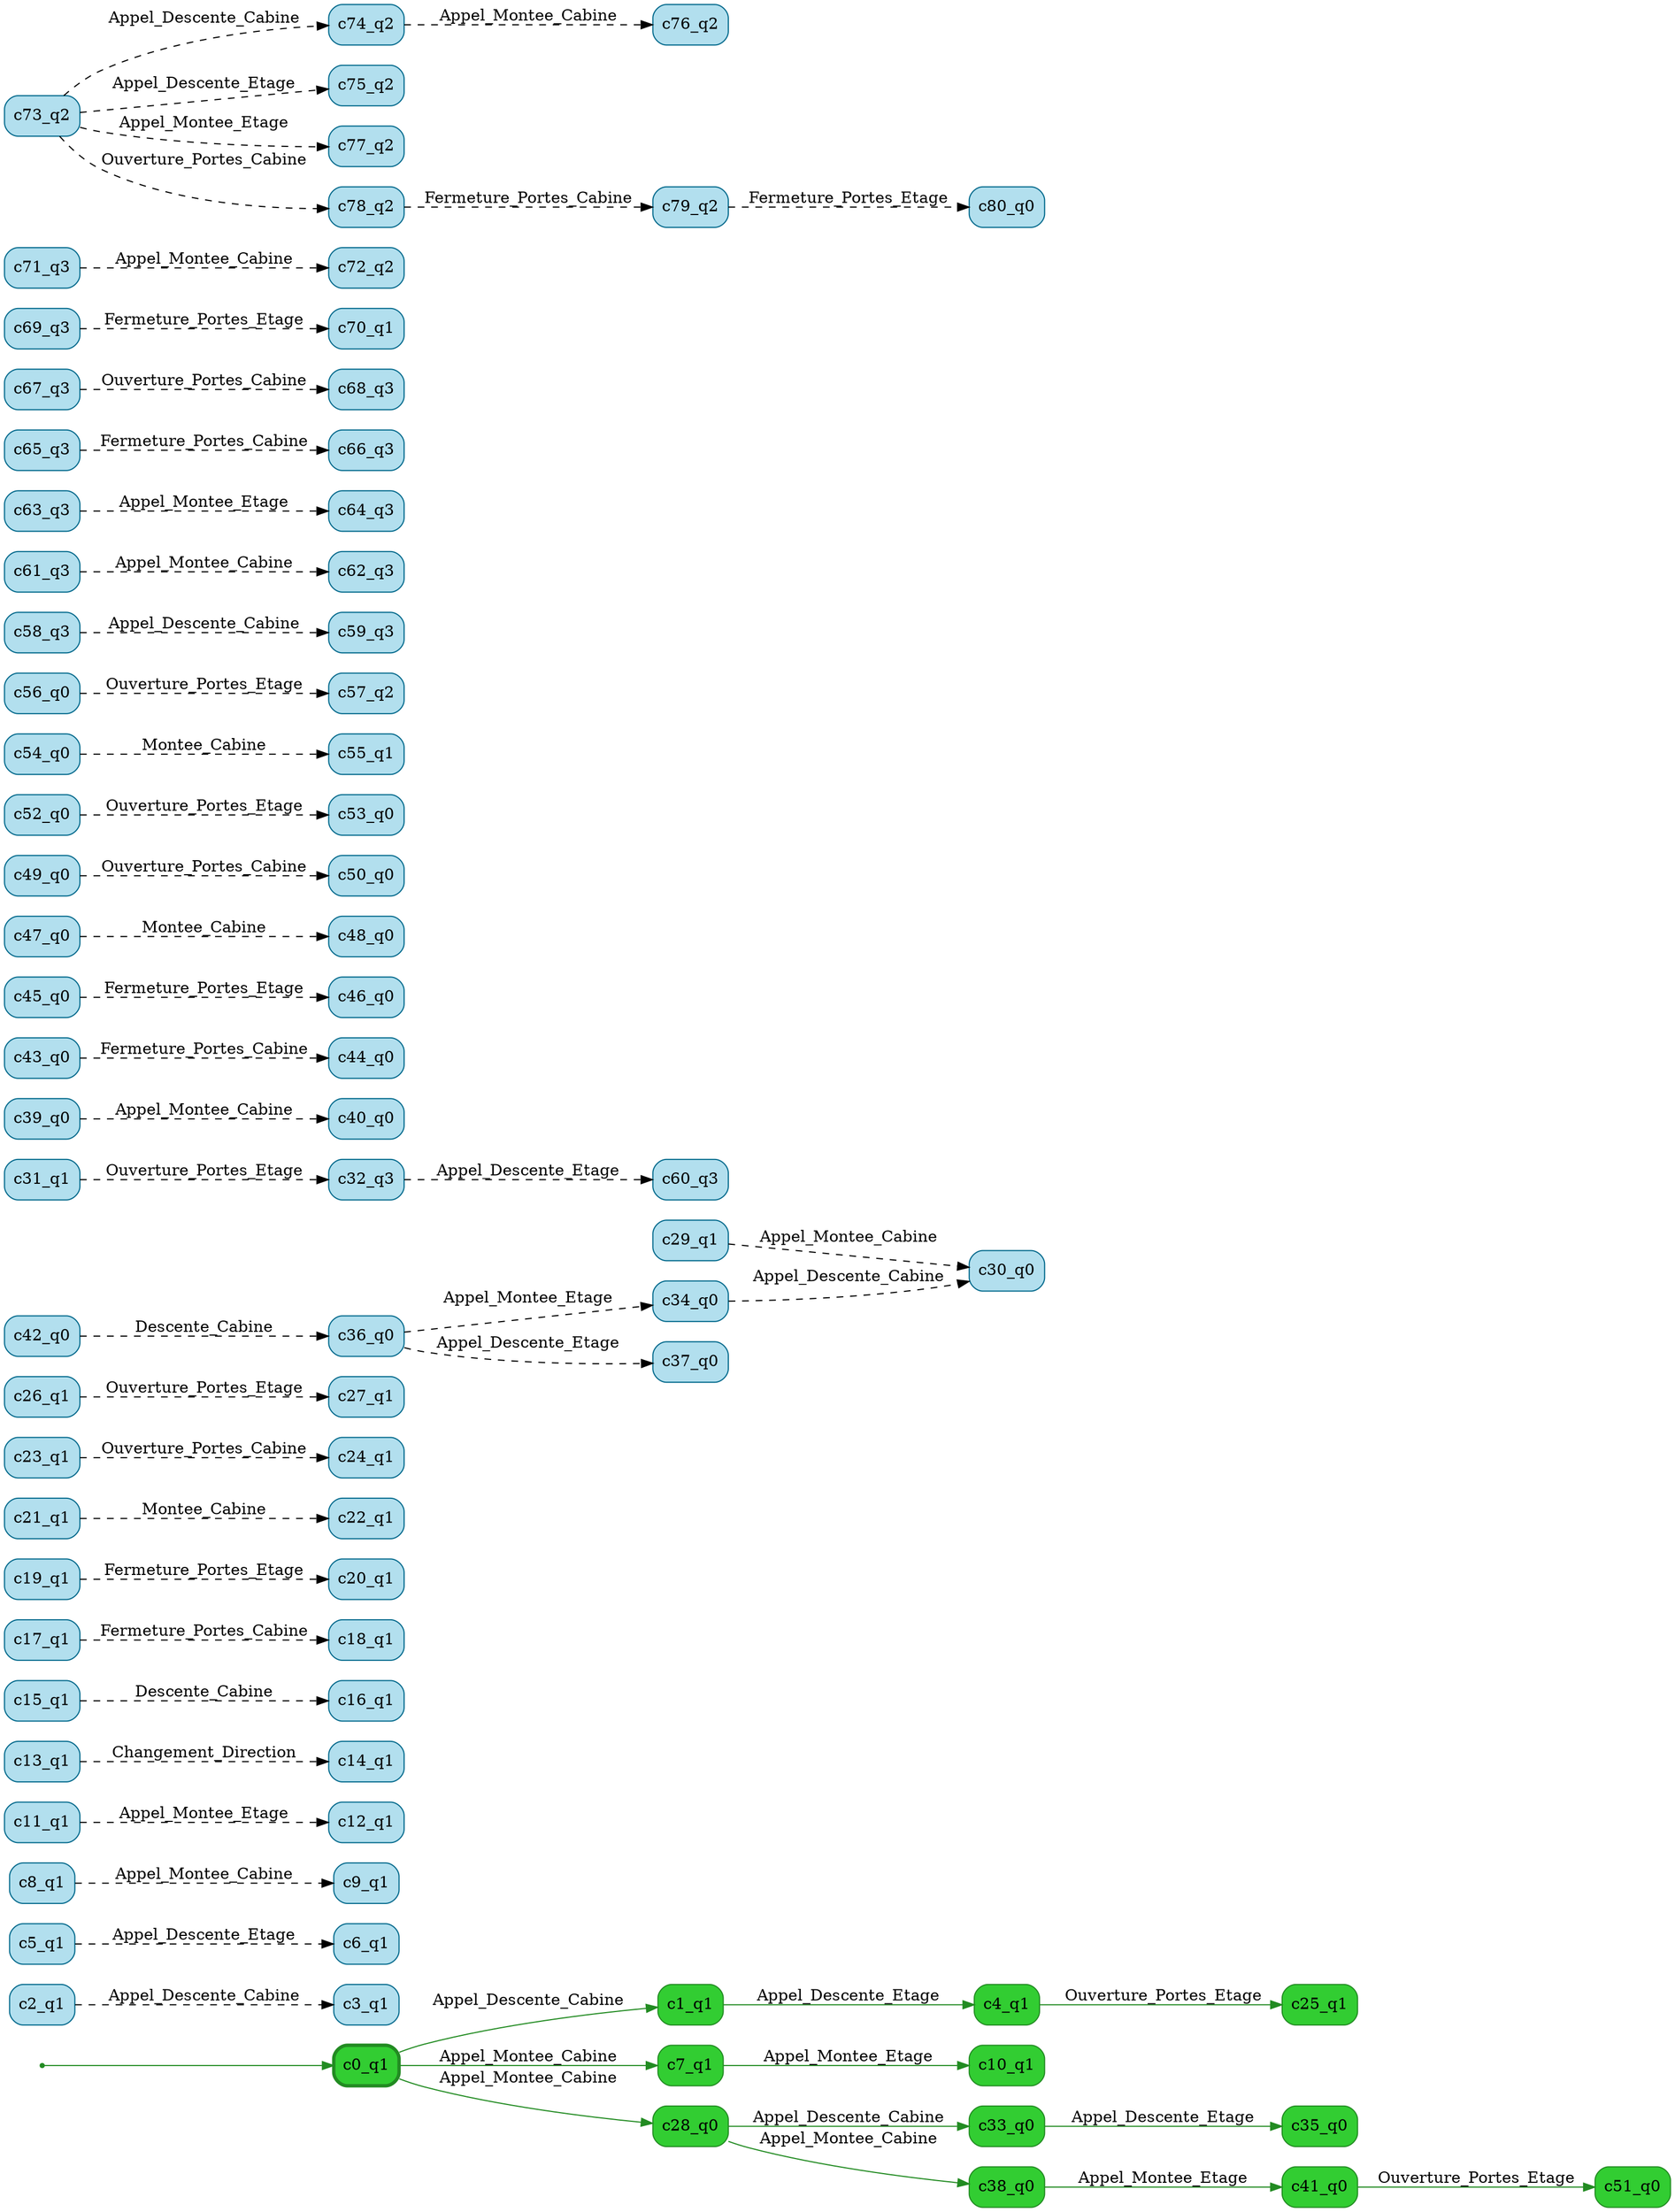 digraph g {

	rankdir="LR"

	__invisible__[shape="point", color="forestgreen"]
	c0_q1[label="c0_q1", shape="box", style="rounded, filled", color="forestgreen", fillcolor="limegreen", penwidth=3] // Initial
	c1_q1[label="c1_q1", shape="box", style="rounded, filled", color="forestgreen", fillcolor="limegreen"]
	c4_q1[label="c4_q1", shape="box", style="rounded, filled", color="forestgreen", fillcolor="limegreen"]
	c25_q1[label="c25_q1", shape="box", style="rounded, filled", color="forestgreen", fillcolor="limegreen"]
	c7_q1[label="c7_q1", shape="box", style="rounded, filled", color="forestgreen", fillcolor="limegreen"]
	c10_q1[label="c10_q1", shape="box", style="rounded, filled", color="forestgreen", fillcolor="limegreen"]
	c28_q0[label="c28_q0", shape="box", style="rounded, filled", color="forestgreen", fillcolor="limegreen"]
	c33_q0[label="c33_q0", shape="box", style="rounded, filled", color="forestgreen", fillcolor="limegreen"]
	c35_q0[label="c35_q0", shape="box", style="rounded, filled", color="forestgreen", fillcolor="limegreen"]
	c38_q0[label="c38_q0", shape="box", style="rounded, filled", color="forestgreen", fillcolor="limegreen"]
	c41_q0[label="c41_q0", shape="box", style="rounded, filled", color="forestgreen", fillcolor="limegreen"]
	c51_q0[label="c51_q0", shape="box", style="rounded, filled", color="forestgreen", fillcolor="limegreen"]
	c2_q1[label="c2_q1", shape="box", style="rounded, filled", color="deepskyblue4", fillcolor="lightblue2"]
	c3_q1[label="c3_q1", shape="box", style="rounded, filled", color="deepskyblue4", fillcolor="lightblue2"]
	c5_q1[label="c5_q1", shape="box", style="rounded, filled", color="deepskyblue4", fillcolor="lightblue2"]
	c6_q1[label="c6_q1", shape="box", style="rounded, filled", color="deepskyblue4", fillcolor="lightblue2"]
	c8_q1[label="c8_q1", shape="box", style="rounded, filled", color="deepskyblue4", fillcolor="lightblue2"]
	c9_q1[label="c9_q1", shape="box", style="rounded, filled", color="deepskyblue4", fillcolor="lightblue2"]
	c11_q1[label="c11_q1", shape="box", style="rounded, filled", color="deepskyblue4", fillcolor="lightblue2"]
	c12_q1[label="c12_q1", shape="box", style="rounded, filled", color="deepskyblue4", fillcolor="lightblue2"]
	c13_q1[label="c13_q1", shape="box", style="rounded, filled", color="deepskyblue4", fillcolor="lightblue2"]
	c14_q1[label="c14_q1", shape="box", style="rounded, filled", color="deepskyblue4", fillcolor="lightblue2"]
	c15_q1[label="c15_q1", shape="box", style="rounded, filled", color="deepskyblue4", fillcolor="lightblue2"]
	c16_q1[label="c16_q1", shape="box", style="rounded, filled", color="deepskyblue4", fillcolor="lightblue2"]
	c17_q1[label="c17_q1", shape="box", style="rounded, filled", color="deepskyblue4", fillcolor="lightblue2"]
	c18_q1[label="c18_q1", shape="box", style="rounded, filled", color="deepskyblue4", fillcolor="lightblue2"]
	c19_q1[label="c19_q1", shape="box", style="rounded, filled", color="deepskyblue4", fillcolor="lightblue2"]
	c20_q1[label="c20_q1", shape="box", style="rounded, filled", color="deepskyblue4", fillcolor="lightblue2"]
	c21_q1[label="c21_q1", shape="box", style="rounded, filled", color="deepskyblue4", fillcolor="lightblue2"]
	c22_q1[label="c22_q1", shape="box", style="rounded, filled", color="deepskyblue4", fillcolor="lightblue2"]
	c23_q1[label="c23_q1", shape="box", style="rounded, filled", color="deepskyblue4", fillcolor="lightblue2"]
	c24_q1[label="c24_q1", shape="box", style="rounded, filled", color="deepskyblue4", fillcolor="lightblue2"]
	c26_q1[label="c26_q1", shape="box", style="rounded, filled", color="deepskyblue4", fillcolor="lightblue2"]
	c27_q1[label="c27_q1", shape="box", style="rounded, filled", color="deepskyblue4", fillcolor="lightblue2"]
	c29_q1[label="c29_q1", shape="box", style="rounded, filled", color="deepskyblue4", fillcolor="lightblue2"]
	c30_q0[label="c30_q0", shape="box", style="rounded, filled", color="deepskyblue4", fillcolor="lightblue2"]
	c31_q1[label="c31_q1", shape="box", style="rounded, filled", color="deepskyblue4", fillcolor="lightblue2"]
	c32_q3[label="c32_q3", shape="box", style="rounded, filled", color="deepskyblue4", fillcolor="lightblue2"]
	c34_q0[label="c34_q0", shape="box", style="rounded, filled", color="deepskyblue4", fillcolor="lightblue2"]
	c36_q0[label="c36_q0", shape="box", style="rounded, filled", color="deepskyblue4", fillcolor="lightblue2"]
	c37_q0[label="c37_q0", shape="box", style="rounded, filled", color="deepskyblue4", fillcolor="lightblue2"]
	c39_q0[label="c39_q0", shape="box", style="rounded, filled", color="deepskyblue4", fillcolor="lightblue2"]
	c40_q0[label="c40_q0", shape="box", style="rounded, filled", color="deepskyblue4", fillcolor="lightblue2"]
	c42_q0[label="c42_q0", shape="box", style="rounded, filled", color="deepskyblue4", fillcolor="lightblue2"]
	c43_q0[label="c43_q0", shape="box", style="rounded, filled", color="deepskyblue4", fillcolor="lightblue2"]
	c44_q0[label="c44_q0", shape="box", style="rounded, filled", color="deepskyblue4", fillcolor="lightblue2"]
	c45_q0[label="c45_q0", shape="box", style="rounded, filled", color="deepskyblue4", fillcolor="lightblue2"]
	c46_q0[label="c46_q0", shape="box", style="rounded, filled", color="deepskyblue4", fillcolor="lightblue2"]
	c47_q0[label="c47_q0", shape="box", style="rounded, filled", color="deepskyblue4", fillcolor="lightblue2"]
	c48_q0[label="c48_q0", shape="box", style="rounded, filled", color="deepskyblue4", fillcolor="lightblue2"]
	c49_q0[label="c49_q0", shape="box", style="rounded, filled", color="deepskyblue4", fillcolor="lightblue2"]
	c50_q0[label="c50_q0", shape="box", style="rounded, filled", color="deepskyblue4", fillcolor="lightblue2"]
	c52_q0[label="c52_q0", shape="box", style="rounded, filled", color="deepskyblue4", fillcolor="lightblue2"]
	c53_q0[label="c53_q0", shape="box", style="rounded, filled", color="deepskyblue4", fillcolor="lightblue2"]
	c54_q0[label="c54_q0", shape="box", style="rounded, filled", color="deepskyblue4", fillcolor="lightblue2"]
	c55_q1[label="c55_q1", shape="box", style="rounded, filled", color="deepskyblue4", fillcolor="lightblue2"]
	c56_q0[label="c56_q0", shape="box", style="rounded, filled", color="deepskyblue4", fillcolor="lightblue2"]
	c57_q2[label="c57_q2", shape="box", style="rounded, filled", color="deepskyblue4", fillcolor="lightblue2"]
	c58_q3[label="c58_q3", shape="box", style="rounded, filled", color="deepskyblue4", fillcolor="lightblue2"]
	c59_q3[label="c59_q3", shape="box", style="rounded, filled", color="deepskyblue4", fillcolor="lightblue2"]
	c60_q3[label="c60_q3", shape="box", style="rounded, filled", color="deepskyblue4", fillcolor="lightblue2"]
	c61_q3[label="c61_q3", shape="box", style="rounded, filled", color="deepskyblue4", fillcolor="lightblue2"]
	c62_q3[label="c62_q3", shape="box", style="rounded, filled", color="deepskyblue4", fillcolor="lightblue2"]
	c63_q3[label="c63_q3", shape="box", style="rounded, filled", color="deepskyblue4", fillcolor="lightblue2"]
	c64_q3[label="c64_q3", shape="box", style="rounded, filled", color="deepskyblue4", fillcolor="lightblue2"]
	c65_q3[label="c65_q3", shape="box", style="rounded, filled", color="deepskyblue4", fillcolor="lightblue2"]
	c66_q3[label="c66_q3", shape="box", style="rounded, filled", color="deepskyblue4", fillcolor="lightblue2"]
	c67_q3[label="c67_q3", shape="box", style="rounded, filled", color="deepskyblue4", fillcolor="lightblue2"]
	c68_q3[label="c68_q3", shape="box", style="rounded, filled", color="deepskyblue4", fillcolor="lightblue2"]
	c69_q3[label="c69_q3", shape="box", style="rounded, filled", color="deepskyblue4", fillcolor="lightblue2"]
	c70_q1[label="c70_q1", shape="box", style="rounded, filled", color="deepskyblue4", fillcolor="lightblue2"]
	c71_q3[label="c71_q3", shape="box", style="rounded, filled", color="deepskyblue4", fillcolor="lightblue2"]
	c72_q2[label="c72_q2", shape="box", style="rounded, filled", color="deepskyblue4", fillcolor="lightblue2"]
	c73_q2[label="c73_q2", shape="box", style="rounded, filled", color="deepskyblue4", fillcolor="lightblue2"]
	c74_q2[label="c74_q2", shape="box", style="rounded, filled", color="deepskyblue4", fillcolor="lightblue2"]
	c75_q2[label="c75_q2", shape="box", style="rounded, filled", color="deepskyblue4", fillcolor="lightblue2"]
	c76_q2[label="c76_q2", shape="box", style="rounded, filled", color="deepskyblue4", fillcolor="lightblue2"]
	c77_q2[label="c77_q2", shape="box", style="rounded, filled", color="deepskyblue4", fillcolor="lightblue2"]
	c78_q2[label="c78_q2", shape="box", style="rounded, filled", color="deepskyblue4", fillcolor="lightblue2"]
	c79_q2[label="c79_q2", shape="box", style="rounded, filled", color="deepskyblue4", fillcolor="lightblue2"]
	c80_q0[label="c80_q0", shape="box", style="rounded, filled", color="deepskyblue4", fillcolor="lightblue2"]

	__invisible__ -> c0_q1[color="forestgreen"]
	c0_q1 -> c1_q1[label="Appel_Descente_Cabine", color="forestgreen"]
	c1_q1 -> c4_q1[label="Appel_Descente_Etage", color="forestgreen"]
	c4_q1 -> c25_q1[label="Ouverture_Portes_Etage", color="forestgreen"]
	c0_q1 -> c7_q1[label="Appel_Montee_Cabine", color="forestgreen"]
	c7_q1 -> c10_q1[label="Appel_Montee_Etage", color="forestgreen"]
	c0_q1 -> c28_q0[label="Appel_Montee_Cabine", color="forestgreen"]
	c28_q0 -> c33_q0[label="Appel_Descente_Cabine", color="forestgreen"]
	c33_q0 -> c35_q0[label="Appel_Descente_Etage", color="forestgreen"]
	c28_q0 -> c38_q0[label="Appel_Montee_Cabine", color="forestgreen"]
	c38_q0 -> c41_q0[label="Appel_Montee_Etage", color="forestgreen"]
	c41_q0 -> c51_q0[label="Ouverture_Portes_Etage", color="forestgreen"]
	c2_q1 -> c3_q1[label="Appel_Descente_Cabine", color="black", style="dashed"]
	c5_q1 -> c6_q1[label="Appel_Descente_Etage", color="black", style="dashed"]
	c8_q1 -> c9_q1[label="Appel_Montee_Cabine", color="black", style="dashed"]
	c11_q1 -> c12_q1[label="Appel_Montee_Etage", color="black", style="dashed"]
	c13_q1 -> c14_q1[label="Changement_Direction", color="black", style="dashed"]
	c15_q1 -> c16_q1[label="Descente_Cabine", color="black", style="dashed"]
	c17_q1 -> c18_q1[label="Fermeture_Portes_Cabine", color="black", style="dashed"]
	c19_q1 -> c20_q1[label="Fermeture_Portes_Etage", color="black", style="dashed"]
	c21_q1 -> c22_q1[label="Montee_Cabine", color="black", style="dashed"]
	c23_q1 -> c24_q1[label="Ouverture_Portes_Cabine", color="black", style="dashed"]
	c26_q1 -> c27_q1[label="Ouverture_Portes_Etage", color="black", style="dashed"]
	c29_q1 -> c30_q0[label="Appel_Montee_Cabine", color="black", style="dashed"]
	c31_q1 -> c32_q3[label="Ouverture_Portes_Etage", color="black", style="dashed"]
	c34_q0 -> c30_q0[label="Appel_Descente_Cabine", color="black", style="dashed"]
	c36_q0 -> c37_q0[label="Appel_Descente_Etage", color="black", style="dashed"]
	c39_q0 -> c40_q0[label="Appel_Montee_Cabine", color="black", style="dashed"]
	c36_q0 -> c34_q0[label="Appel_Montee_Etage", color="black", style="dashed"]
	c42_q0 -> c36_q0[label="Descente_Cabine", color="black", style="dashed"]
	c43_q0 -> c44_q0[label="Fermeture_Portes_Cabine", color="black", style="dashed"]
	c45_q0 -> c46_q0[label="Fermeture_Portes_Etage", color="black", style="dashed"]
	c47_q0 -> c48_q0[label="Montee_Cabine", color="black", style="dashed"]
	c49_q0 -> c50_q0[label="Ouverture_Portes_Cabine", color="black", style="dashed"]
	c52_q0 -> c53_q0[label="Ouverture_Portes_Etage", color="black", style="dashed"]
	c54_q0 -> c55_q1[label="Montee_Cabine", color="black", style="dashed"]
	c56_q0 -> c57_q2[label="Ouverture_Portes_Etage", color="black", style="dashed"]
	c58_q3 -> c59_q3[label="Appel_Descente_Cabine", color="black", style="dashed"]
	c32_q3 -> c60_q3[label="Appel_Descente_Etage", color="black", style="dashed"]
	c61_q3 -> c62_q3[label="Appel_Montee_Cabine", color="black", style="dashed"]
	c63_q3 -> c64_q3[label="Appel_Montee_Etage", color="black", style="dashed"]
	c65_q3 -> c66_q3[label="Fermeture_Portes_Cabine", color="black", style="dashed"]
	c67_q3 -> c68_q3[label="Ouverture_Portes_Cabine", color="black", style="dashed"]
	c69_q3 -> c70_q1[label="Fermeture_Portes_Etage", color="black", style="dashed"]
	c71_q3 -> c72_q2[label="Appel_Montee_Cabine", color="black", style="dashed"]
	c73_q2 -> c74_q2[label="Appel_Descente_Cabine", color="black", style="dashed"]
	c73_q2 -> c75_q2[label="Appel_Descente_Etage", color="black", style="dashed"]
	c74_q2 -> c76_q2[label="Appel_Montee_Cabine", color="black", style="dashed"]
	c73_q2 -> c77_q2[label="Appel_Montee_Etage", color="black", style="dashed"]
	c78_q2 -> c79_q2[label="Fermeture_Portes_Cabine", color="black", style="dashed"]
	c73_q2 -> c78_q2[label="Ouverture_Portes_Cabine", color="black", style="dashed"]
	c79_q2 -> c80_q0[label="Fermeture_Portes_Etage", color="black", style="dashed"]

}
